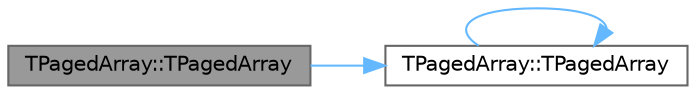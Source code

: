 digraph "TPagedArray::TPagedArray"
{
 // INTERACTIVE_SVG=YES
 // LATEX_PDF_SIZE
  bgcolor="transparent";
  edge [fontname=Helvetica,fontsize=10,labelfontname=Helvetica,labelfontsize=10];
  node [fontname=Helvetica,fontsize=10,shape=box,height=0.2,width=0.4];
  rankdir="LR";
  Node1 [id="Node000001",label="TPagedArray::TPagedArray",height=0.2,width=0.4,color="gray40", fillcolor="grey60", style="filled", fontcolor="black",tooltip=" "];
  Node1 -> Node2 [id="edge1_Node000001_Node000002",color="steelblue1",style="solid",tooltip=" "];
  Node2 [id="Node000002",label="TPagedArray::TPagedArray",height=0.2,width=0.4,color="grey40", fillcolor="white", style="filled",URL="$d7/d79/classTPagedArray.html#ab1a3ef47714d986b80c5415cb26eef29",tooltip=" "];
  Node2 -> Node2 [id="edge2_Node000002_Node000002",color="steelblue1",style="solid",tooltip=" "];
}
